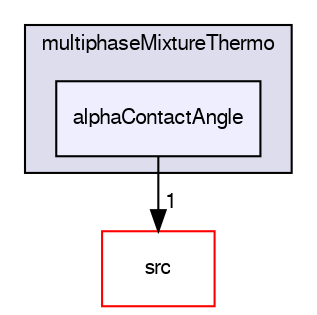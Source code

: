 digraph "applications/solvers/multiphase/compressibleMultiphaseInterFoam/multiphaseMixtureThermo/alphaContactAngle" {
  bgcolor=transparent;
  compound=true
  node [ fontsize="10", fontname="FreeSans"];
  edge [ labelfontsize="10", labelfontname="FreeSans"];
  subgraph clusterdir_4d5f0f5b5dec621b48f4410ade9ffff5 {
    graph [ bgcolor="#ddddee", pencolor="black", label="multiphaseMixtureThermo" fontname="FreeSans", fontsize="10", URL="dir_4d5f0f5b5dec621b48f4410ade9ffff5.html"]
  dir_f34d4c54300c823100407345aec3ed97 [shape=box, label="alphaContactAngle", style="filled", fillcolor="#eeeeff", pencolor="black", URL="dir_f34d4c54300c823100407345aec3ed97.html"];
  }
  dir_68267d1309a1af8e8297ef4c3efbcdba [shape=box label="src" color="red" URL="dir_68267d1309a1af8e8297ef4c3efbcdba.html"];
  dir_f34d4c54300c823100407345aec3ed97->dir_68267d1309a1af8e8297ef4c3efbcdba [headlabel="1", labeldistance=1.5 headhref="dir_002799_000577.html"];
}
